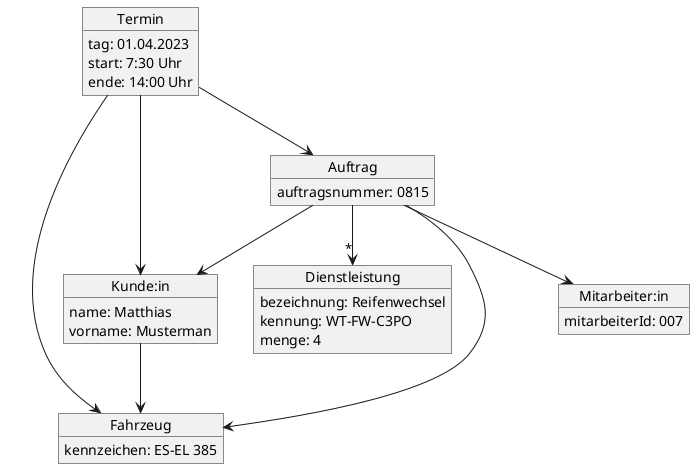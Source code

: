 @startuml
'https://plantuml.com/class-diagram


object "Kunde:in" as kunde {
    name: Matthias
    vorname: Musterman
}

object "Fahrzeug" as fahrzeug {
    kennzeichen: ES-EL 385
}

object "Termin" as termin {
    tag: 01.04.2023
    start: 7:30 Uhr
    ende: 14:00 Uhr
}

object "Auftrag" as auftrag {
    auftragsnummer: 0815
}

object "Mitarbeiter:in" as mitarbeiter {
    mitarbeiterId: 007
}

object "Dienstleistung" as dienstleistung {
    bezeichnung: Reifenwechsel
    kennung: WT-FW-C3PO
    menge: 4
}

kunde --> fahrzeug
termin --> fahrzeug
termin --> kunde
auftrag --> fahrzeug
auftrag --> kunde
termin --> auftrag
auftrag --> mitarbeiter
auftrag -->"*" dienstleistung

@enduml